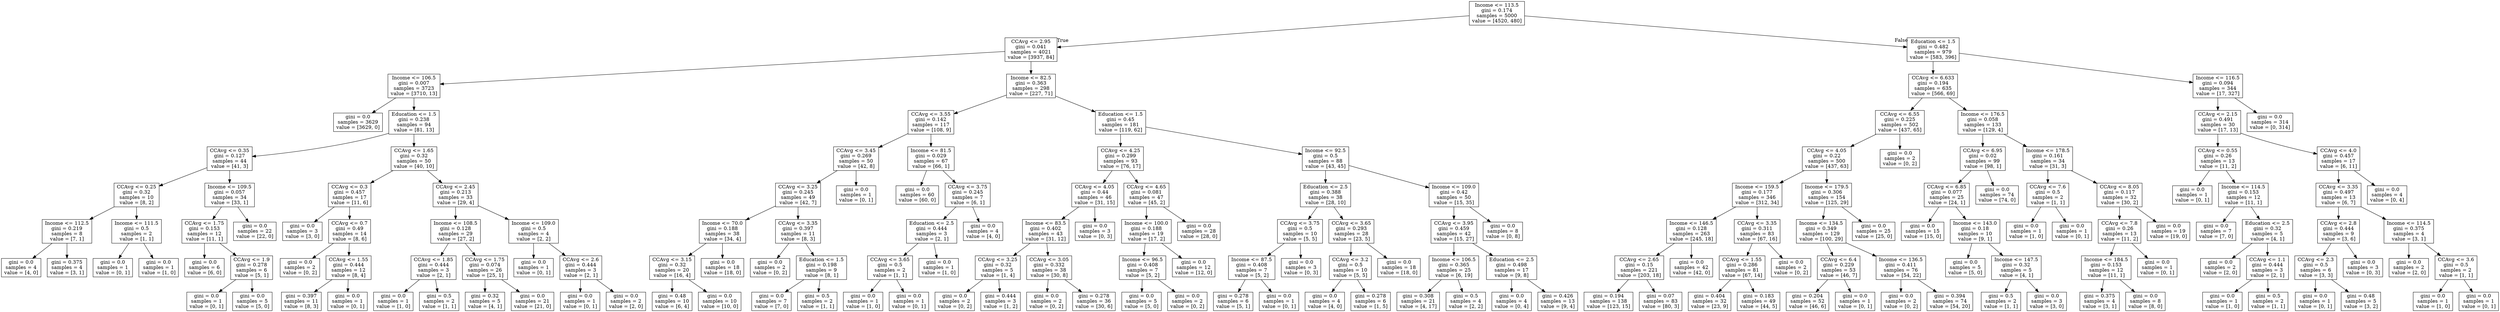 digraph Tree {
node [shape=box] ;
0 [label="Income <= 113.5\ngini = 0.174\nsamples = 5000\nvalue = [4520, 480]"] ;
1 [label="CCAvg <= 2.95\ngini = 0.041\nsamples = 4021\nvalue = [3937, 84]"] ;
0 -> 1 [labeldistance=2.5, labelangle=45, headlabel="True"] ;
2 [label="Income <= 106.5\ngini = 0.007\nsamples = 3723\nvalue = [3710, 13]"] ;
1 -> 2 ;
3 [label="gini = 0.0\nsamples = 3629\nvalue = [3629, 0]"] ;
2 -> 3 ;
4 [label="Education <= 1.5\ngini = 0.238\nsamples = 94\nvalue = [81, 13]"] ;
2 -> 4 ;
5 [label="CCAvg <= 0.35\ngini = 0.127\nsamples = 44\nvalue = [41, 3]"] ;
4 -> 5 ;
6 [label="CCAvg <= 0.25\ngini = 0.32\nsamples = 10\nvalue = [8, 2]"] ;
5 -> 6 ;
7 [label="Income <= 112.5\ngini = 0.219\nsamples = 8\nvalue = [7, 1]"] ;
6 -> 7 ;
8 [label="gini = 0.0\nsamples = 4\nvalue = [4, 0]"] ;
7 -> 8 ;
9 [label="gini = 0.375\nsamples = 4\nvalue = [3, 1]"] ;
7 -> 9 ;
10 [label="Income <= 111.5\ngini = 0.5\nsamples = 2\nvalue = [1, 1]"] ;
6 -> 10 ;
11 [label="gini = 0.0\nsamples = 1\nvalue = [0, 1]"] ;
10 -> 11 ;
12 [label="gini = 0.0\nsamples = 1\nvalue = [1, 0]"] ;
10 -> 12 ;
13 [label="Income <= 109.5\ngini = 0.057\nsamples = 34\nvalue = [33, 1]"] ;
5 -> 13 ;
14 [label="CCAvg <= 1.75\ngini = 0.153\nsamples = 12\nvalue = [11, 1]"] ;
13 -> 14 ;
15 [label="gini = 0.0\nsamples = 6\nvalue = [6, 0]"] ;
14 -> 15 ;
16 [label="CCAvg <= 1.9\ngini = 0.278\nsamples = 6\nvalue = [5, 1]"] ;
14 -> 16 ;
17 [label="gini = 0.0\nsamples = 1\nvalue = [0, 1]"] ;
16 -> 17 ;
18 [label="gini = 0.0\nsamples = 5\nvalue = [5, 0]"] ;
16 -> 18 ;
19 [label="gini = 0.0\nsamples = 22\nvalue = [22, 0]"] ;
13 -> 19 ;
20 [label="CCAvg <= 1.65\ngini = 0.32\nsamples = 50\nvalue = [40, 10]"] ;
4 -> 20 ;
21 [label="CCAvg <= 0.3\ngini = 0.457\nsamples = 17\nvalue = [11, 6]"] ;
20 -> 21 ;
22 [label="gini = 0.0\nsamples = 3\nvalue = [3, 0]"] ;
21 -> 22 ;
23 [label="CCAvg <= 0.7\ngini = 0.49\nsamples = 14\nvalue = [8, 6]"] ;
21 -> 23 ;
24 [label="gini = 0.0\nsamples = 2\nvalue = [0, 2]"] ;
23 -> 24 ;
25 [label="CCAvg <= 1.55\ngini = 0.444\nsamples = 12\nvalue = [8, 4]"] ;
23 -> 25 ;
26 [label="gini = 0.397\nsamples = 11\nvalue = [8, 3]"] ;
25 -> 26 ;
27 [label="gini = 0.0\nsamples = 1\nvalue = [0, 1]"] ;
25 -> 27 ;
28 [label="CCAvg <= 2.45\ngini = 0.213\nsamples = 33\nvalue = [29, 4]"] ;
20 -> 28 ;
29 [label="Income <= 108.5\ngini = 0.128\nsamples = 29\nvalue = [27, 2]"] ;
28 -> 29 ;
30 [label="CCAvg <= 1.85\ngini = 0.444\nsamples = 3\nvalue = [2, 1]"] ;
29 -> 30 ;
31 [label="gini = 0.0\nsamples = 1\nvalue = [1, 0]"] ;
30 -> 31 ;
32 [label="gini = 0.5\nsamples = 2\nvalue = [1, 1]"] ;
30 -> 32 ;
33 [label="CCAvg <= 1.75\ngini = 0.074\nsamples = 26\nvalue = [25, 1]"] ;
29 -> 33 ;
34 [label="gini = 0.32\nsamples = 5\nvalue = [4, 1]"] ;
33 -> 34 ;
35 [label="gini = 0.0\nsamples = 21\nvalue = [21, 0]"] ;
33 -> 35 ;
36 [label="Income <= 109.0\ngini = 0.5\nsamples = 4\nvalue = [2, 2]"] ;
28 -> 36 ;
37 [label="gini = 0.0\nsamples = 1\nvalue = [0, 1]"] ;
36 -> 37 ;
38 [label="CCAvg <= 2.6\ngini = 0.444\nsamples = 3\nvalue = [2, 1]"] ;
36 -> 38 ;
39 [label="gini = 0.0\nsamples = 1\nvalue = [0, 1]"] ;
38 -> 39 ;
40 [label="gini = 0.0\nsamples = 2\nvalue = [2, 0]"] ;
38 -> 40 ;
41 [label="Income <= 82.5\ngini = 0.363\nsamples = 298\nvalue = [227, 71]"] ;
1 -> 41 ;
42 [label="CCAvg <= 3.55\ngini = 0.142\nsamples = 117\nvalue = [108, 9]"] ;
41 -> 42 ;
43 [label="CCAvg <= 3.45\ngini = 0.269\nsamples = 50\nvalue = [42, 8]"] ;
42 -> 43 ;
44 [label="CCAvg <= 3.25\ngini = 0.245\nsamples = 49\nvalue = [42, 7]"] ;
43 -> 44 ;
45 [label="Income <= 70.0\ngini = 0.188\nsamples = 38\nvalue = [34, 4]"] ;
44 -> 45 ;
46 [label="CCAvg <= 3.15\ngini = 0.32\nsamples = 20\nvalue = [16, 4]"] ;
45 -> 46 ;
47 [label="gini = 0.48\nsamples = 10\nvalue = [6, 4]"] ;
46 -> 47 ;
48 [label="gini = 0.0\nsamples = 10\nvalue = [10, 0]"] ;
46 -> 48 ;
49 [label="gini = 0.0\nsamples = 18\nvalue = [18, 0]"] ;
45 -> 49 ;
50 [label="CCAvg <= 3.35\ngini = 0.397\nsamples = 11\nvalue = [8, 3]"] ;
44 -> 50 ;
51 [label="gini = 0.0\nsamples = 2\nvalue = [0, 2]"] ;
50 -> 51 ;
52 [label="Education <= 1.5\ngini = 0.198\nsamples = 9\nvalue = [8, 1]"] ;
50 -> 52 ;
53 [label="gini = 0.0\nsamples = 7\nvalue = [7, 0]"] ;
52 -> 53 ;
54 [label="gini = 0.5\nsamples = 2\nvalue = [1, 1]"] ;
52 -> 54 ;
55 [label="gini = 0.0\nsamples = 1\nvalue = [0, 1]"] ;
43 -> 55 ;
56 [label="Income <= 81.5\ngini = 0.029\nsamples = 67\nvalue = [66, 1]"] ;
42 -> 56 ;
57 [label="gini = 0.0\nsamples = 60\nvalue = [60, 0]"] ;
56 -> 57 ;
58 [label="CCAvg <= 3.75\ngini = 0.245\nsamples = 7\nvalue = [6, 1]"] ;
56 -> 58 ;
59 [label="Education <= 2.5\ngini = 0.444\nsamples = 3\nvalue = [2, 1]"] ;
58 -> 59 ;
60 [label="CCAvg <= 3.65\ngini = 0.5\nsamples = 2\nvalue = [1, 1]"] ;
59 -> 60 ;
61 [label="gini = 0.0\nsamples = 1\nvalue = [1, 0]"] ;
60 -> 61 ;
62 [label="gini = 0.0\nsamples = 1\nvalue = [0, 1]"] ;
60 -> 62 ;
63 [label="gini = 0.0\nsamples = 1\nvalue = [1, 0]"] ;
59 -> 63 ;
64 [label="gini = 0.0\nsamples = 4\nvalue = [4, 0]"] ;
58 -> 64 ;
65 [label="Education <= 1.5\ngini = 0.45\nsamples = 181\nvalue = [119, 62]"] ;
41 -> 65 ;
66 [label="CCAvg <= 4.25\ngini = 0.299\nsamples = 93\nvalue = [76, 17]"] ;
65 -> 66 ;
67 [label="CCAvg <= 4.05\ngini = 0.44\nsamples = 46\nvalue = [31, 15]"] ;
66 -> 67 ;
68 [label="Income <= 83.5\ngini = 0.402\nsamples = 43\nvalue = [31, 12]"] ;
67 -> 68 ;
69 [label="CCAvg <= 3.25\ngini = 0.32\nsamples = 5\nvalue = [1, 4]"] ;
68 -> 69 ;
70 [label="gini = 0.0\nsamples = 2\nvalue = [0, 2]"] ;
69 -> 70 ;
71 [label="gini = 0.444\nsamples = 3\nvalue = [1, 2]"] ;
69 -> 71 ;
72 [label="CCAvg <= 3.05\ngini = 0.332\nsamples = 38\nvalue = [30, 8]"] ;
68 -> 72 ;
73 [label="gini = 0.0\nsamples = 2\nvalue = [0, 2]"] ;
72 -> 73 ;
74 [label="gini = 0.278\nsamples = 36\nvalue = [30, 6]"] ;
72 -> 74 ;
75 [label="gini = 0.0\nsamples = 3\nvalue = [0, 3]"] ;
67 -> 75 ;
76 [label="CCAvg <= 4.65\ngini = 0.081\nsamples = 47\nvalue = [45, 2]"] ;
66 -> 76 ;
77 [label="Income <= 100.0\ngini = 0.188\nsamples = 19\nvalue = [17, 2]"] ;
76 -> 77 ;
78 [label="Income <= 96.5\ngini = 0.408\nsamples = 7\nvalue = [5, 2]"] ;
77 -> 78 ;
79 [label="gini = 0.0\nsamples = 5\nvalue = [5, 0]"] ;
78 -> 79 ;
80 [label="gini = 0.0\nsamples = 2\nvalue = [0, 2]"] ;
78 -> 80 ;
81 [label="gini = 0.0\nsamples = 12\nvalue = [12, 0]"] ;
77 -> 81 ;
82 [label="gini = 0.0\nsamples = 28\nvalue = [28, 0]"] ;
76 -> 82 ;
83 [label="Income <= 92.5\ngini = 0.5\nsamples = 88\nvalue = [43, 45]"] ;
65 -> 83 ;
84 [label="Education <= 2.5\ngini = 0.388\nsamples = 38\nvalue = [28, 10]"] ;
83 -> 84 ;
85 [label="CCAvg <= 3.75\ngini = 0.5\nsamples = 10\nvalue = [5, 5]"] ;
84 -> 85 ;
86 [label="Income <= 87.5\ngini = 0.408\nsamples = 7\nvalue = [5, 2]"] ;
85 -> 86 ;
87 [label="gini = 0.278\nsamples = 6\nvalue = [5, 1]"] ;
86 -> 87 ;
88 [label="gini = 0.0\nsamples = 1\nvalue = [0, 1]"] ;
86 -> 88 ;
89 [label="gini = 0.0\nsamples = 3\nvalue = [0, 3]"] ;
85 -> 89 ;
90 [label="CCAvg <= 3.65\ngini = 0.293\nsamples = 28\nvalue = [23, 5]"] ;
84 -> 90 ;
91 [label="CCAvg <= 3.2\ngini = 0.5\nsamples = 10\nvalue = [5, 5]"] ;
90 -> 91 ;
92 [label="gini = 0.0\nsamples = 4\nvalue = [4, 0]"] ;
91 -> 92 ;
93 [label="gini = 0.278\nsamples = 6\nvalue = [1, 5]"] ;
91 -> 93 ;
94 [label="gini = 0.0\nsamples = 18\nvalue = [18, 0]"] ;
90 -> 94 ;
95 [label="Income <= 109.0\ngini = 0.42\nsamples = 50\nvalue = [15, 35]"] ;
83 -> 95 ;
96 [label="CCAvg <= 3.95\ngini = 0.459\nsamples = 42\nvalue = [15, 27]"] ;
95 -> 96 ;
97 [label="Income <= 106.5\ngini = 0.365\nsamples = 25\nvalue = [6, 19]"] ;
96 -> 97 ;
98 [label="gini = 0.308\nsamples = 21\nvalue = [4, 17]"] ;
97 -> 98 ;
99 [label="gini = 0.5\nsamples = 4\nvalue = [2, 2]"] ;
97 -> 99 ;
100 [label="Education <= 2.5\ngini = 0.498\nsamples = 17\nvalue = [9, 8]"] ;
96 -> 100 ;
101 [label="gini = 0.0\nsamples = 4\nvalue = [0, 4]"] ;
100 -> 101 ;
102 [label="gini = 0.426\nsamples = 13\nvalue = [9, 4]"] ;
100 -> 102 ;
103 [label="gini = 0.0\nsamples = 8\nvalue = [0, 8]"] ;
95 -> 103 ;
104 [label="Education <= 1.5\ngini = 0.482\nsamples = 979\nvalue = [583, 396]"] ;
0 -> 104 [labeldistance=2.5, labelangle=-45, headlabel="False"] ;
105 [label="CCAvg <= 6.633\ngini = 0.194\nsamples = 635\nvalue = [566, 69]"] ;
104 -> 105 ;
106 [label="CCAvg <= 6.55\ngini = 0.225\nsamples = 502\nvalue = [437, 65]"] ;
105 -> 106 ;
107 [label="CCAvg <= 4.05\ngini = 0.22\nsamples = 500\nvalue = [437, 63]"] ;
106 -> 107 ;
108 [label="Income <= 159.5\ngini = 0.177\nsamples = 346\nvalue = [312, 34]"] ;
107 -> 108 ;
109 [label="Income <= 146.5\ngini = 0.128\nsamples = 263\nvalue = [245, 18]"] ;
108 -> 109 ;
110 [label="CCAvg <= 2.65\ngini = 0.15\nsamples = 221\nvalue = [203, 18]"] ;
109 -> 110 ;
111 [label="gini = 0.194\nsamples = 138\nvalue = [123, 15]"] ;
110 -> 111 ;
112 [label="gini = 0.07\nsamples = 83\nvalue = [80, 3]"] ;
110 -> 112 ;
113 [label="gini = 0.0\nsamples = 42\nvalue = [42, 0]"] ;
109 -> 113 ;
114 [label="CCAvg <= 3.35\ngini = 0.311\nsamples = 83\nvalue = [67, 16]"] ;
108 -> 114 ;
115 [label="CCAvg <= 1.55\ngini = 0.286\nsamples = 81\nvalue = [67, 14]"] ;
114 -> 115 ;
116 [label="gini = 0.404\nsamples = 32\nvalue = [23, 9]"] ;
115 -> 116 ;
117 [label="gini = 0.183\nsamples = 49\nvalue = [44, 5]"] ;
115 -> 117 ;
118 [label="gini = 0.0\nsamples = 2\nvalue = [0, 2]"] ;
114 -> 118 ;
119 [label="Income <= 179.5\ngini = 0.306\nsamples = 154\nvalue = [125, 29]"] ;
107 -> 119 ;
120 [label="Income <= 134.5\ngini = 0.349\nsamples = 129\nvalue = [100, 29]"] ;
119 -> 120 ;
121 [label="CCAvg <= 6.4\ngini = 0.229\nsamples = 53\nvalue = [46, 7]"] ;
120 -> 121 ;
122 [label="gini = 0.204\nsamples = 52\nvalue = [46, 6]"] ;
121 -> 122 ;
123 [label="gini = 0.0\nsamples = 1\nvalue = [0, 1]"] ;
121 -> 123 ;
124 [label="Income <= 136.5\ngini = 0.411\nsamples = 76\nvalue = [54, 22]"] ;
120 -> 124 ;
125 [label="gini = 0.0\nsamples = 2\nvalue = [0, 2]"] ;
124 -> 125 ;
126 [label="gini = 0.394\nsamples = 74\nvalue = [54, 20]"] ;
124 -> 126 ;
127 [label="gini = 0.0\nsamples = 25\nvalue = [25, 0]"] ;
119 -> 127 ;
128 [label="gini = 0.0\nsamples = 2\nvalue = [0, 2]"] ;
106 -> 128 ;
129 [label="Income <= 176.5\ngini = 0.058\nsamples = 133\nvalue = [129, 4]"] ;
105 -> 129 ;
130 [label="CCAvg <= 6.95\ngini = 0.02\nsamples = 99\nvalue = [98, 1]"] ;
129 -> 130 ;
131 [label="CCAvg <= 6.85\ngini = 0.077\nsamples = 25\nvalue = [24, 1]"] ;
130 -> 131 ;
132 [label="gini = 0.0\nsamples = 15\nvalue = [15, 0]"] ;
131 -> 132 ;
133 [label="Income <= 143.0\ngini = 0.18\nsamples = 10\nvalue = [9, 1]"] ;
131 -> 133 ;
134 [label="gini = 0.0\nsamples = 5\nvalue = [5, 0]"] ;
133 -> 134 ;
135 [label="Income <= 147.5\ngini = 0.32\nsamples = 5\nvalue = [4, 1]"] ;
133 -> 135 ;
136 [label="gini = 0.5\nsamples = 2\nvalue = [1, 1]"] ;
135 -> 136 ;
137 [label="gini = 0.0\nsamples = 3\nvalue = [3, 0]"] ;
135 -> 137 ;
138 [label="gini = 0.0\nsamples = 74\nvalue = [74, 0]"] ;
130 -> 138 ;
139 [label="Income <= 178.5\ngini = 0.161\nsamples = 34\nvalue = [31, 3]"] ;
129 -> 139 ;
140 [label="CCAvg <= 7.6\ngini = 0.5\nsamples = 2\nvalue = [1, 1]"] ;
139 -> 140 ;
141 [label="gini = 0.0\nsamples = 1\nvalue = [1, 0]"] ;
140 -> 141 ;
142 [label="gini = 0.0\nsamples = 1\nvalue = [0, 1]"] ;
140 -> 142 ;
143 [label="CCAvg <= 8.05\ngini = 0.117\nsamples = 32\nvalue = [30, 2]"] ;
139 -> 143 ;
144 [label="CCAvg <= 7.8\ngini = 0.26\nsamples = 13\nvalue = [11, 2]"] ;
143 -> 144 ;
145 [label="Income <= 184.5\ngini = 0.153\nsamples = 12\nvalue = [11, 1]"] ;
144 -> 145 ;
146 [label="gini = 0.375\nsamples = 4\nvalue = [3, 1]"] ;
145 -> 146 ;
147 [label="gini = 0.0\nsamples = 8\nvalue = [8, 0]"] ;
145 -> 147 ;
148 [label="gini = 0.0\nsamples = 1\nvalue = [0, 1]"] ;
144 -> 148 ;
149 [label="gini = 0.0\nsamples = 19\nvalue = [19, 0]"] ;
143 -> 149 ;
150 [label="Income <= 116.5\ngini = 0.094\nsamples = 344\nvalue = [17, 327]"] ;
104 -> 150 ;
151 [label="CCAvg <= 2.15\ngini = 0.491\nsamples = 30\nvalue = [17, 13]"] ;
150 -> 151 ;
152 [label="CCAvg <= 0.55\ngini = 0.26\nsamples = 13\nvalue = [11, 2]"] ;
151 -> 152 ;
153 [label="gini = 0.0\nsamples = 1\nvalue = [0, 1]"] ;
152 -> 153 ;
154 [label="Income <= 114.5\ngini = 0.153\nsamples = 12\nvalue = [11, 1]"] ;
152 -> 154 ;
155 [label="gini = 0.0\nsamples = 7\nvalue = [7, 0]"] ;
154 -> 155 ;
156 [label="Education <= 2.5\ngini = 0.32\nsamples = 5\nvalue = [4, 1]"] ;
154 -> 156 ;
157 [label="gini = 0.0\nsamples = 2\nvalue = [2, 0]"] ;
156 -> 157 ;
158 [label="CCAvg <= 1.1\ngini = 0.444\nsamples = 3\nvalue = [2, 1]"] ;
156 -> 158 ;
159 [label="gini = 0.0\nsamples = 1\nvalue = [1, 0]"] ;
158 -> 159 ;
160 [label="gini = 0.5\nsamples = 2\nvalue = [1, 1]"] ;
158 -> 160 ;
161 [label="CCAvg <= 4.0\ngini = 0.457\nsamples = 17\nvalue = [6, 11]"] ;
151 -> 161 ;
162 [label="CCAvg <= 3.35\ngini = 0.497\nsamples = 13\nvalue = [6, 7]"] ;
161 -> 162 ;
163 [label="CCAvg <= 2.8\ngini = 0.444\nsamples = 9\nvalue = [3, 6]"] ;
162 -> 163 ;
164 [label="CCAvg <= 2.3\ngini = 0.5\nsamples = 6\nvalue = [3, 3]"] ;
163 -> 164 ;
165 [label="gini = 0.0\nsamples = 1\nvalue = [0, 1]"] ;
164 -> 165 ;
166 [label="gini = 0.48\nsamples = 5\nvalue = [3, 2]"] ;
164 -> 166 ;
167 [label="gini = 0.0\nsamples = 3\nvalue = [0, 3]"] ;
163 -> 167 ;
168 [label="Income <= 114.5\ngini = 0.375\nsamples = 4\nvalue = [3, 1]"] ;
162 -> 168 ;
169 [label="gini = 0.0\nsamples = 2\nvalue = [2, 0]"] ;
168 -> 169 ;
170 [label="CCAvg <= 3.6\ngini = 0.5\nsamples = 2\nvalue = [1, 1]"] ;
168 -> 170 ;
171 [label="gini = 0.0\nsamples = 1\nvalue = [1, 0]"] ;
170 -> 171 ;
172 [label="gini = 0.0\nsamples = 1\nvalue = [0, 1]"] ;
170 -> 172 ;
173 [label="gini = 0.0\nsamples = 4\nvalue = [0, 4]"] ;
161 -> 173 ;
174 [label="gini = 0.0\nsamples = 314\nvalue = [0, 314]"] ;
150 -> 174 ;
}